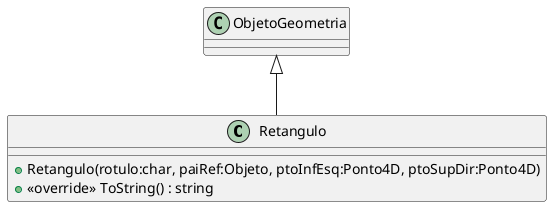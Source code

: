 @startuml
class Retangulo {
    + Retangulo(rotulo:char, paiRef:Objeto, ptoInfEsq:Ponto4D, ptoSupDir:Ponto4D)
    + <<override>> ToString() : string
}
ObjetoGeometria <|-- Retangulo
@enduml
